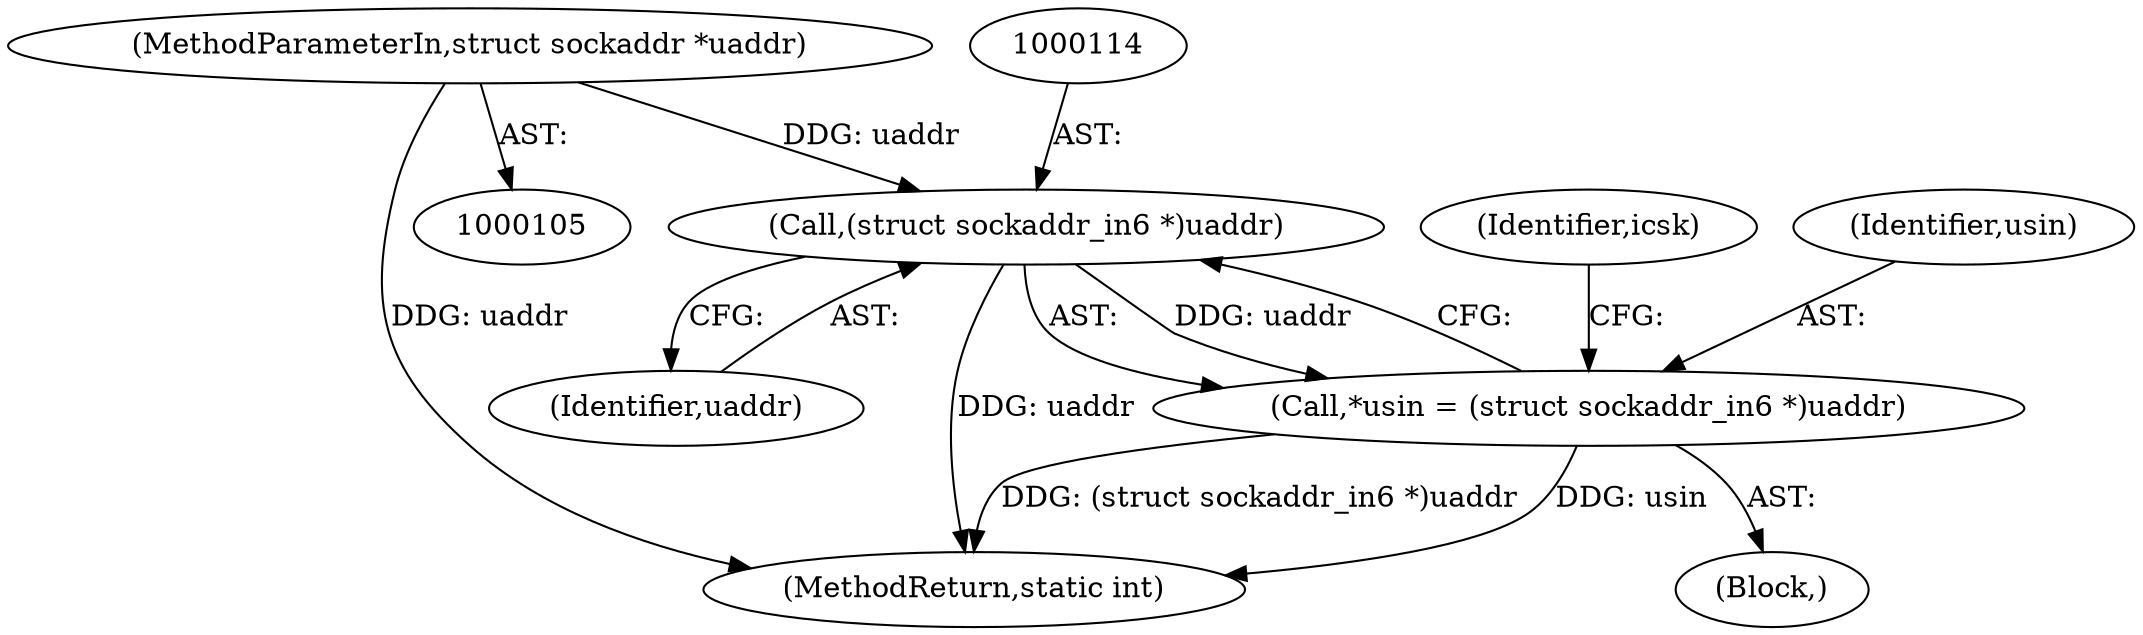 digraph "0_linux_45f6fad84cc305103b28d73482b344d7f5b76f39@pointer" {
"1000107" [label="(MethodParameterIn,struct sockaddr *uaddr)"];
"1000113" [label="(Call,(struct sockaddr_in6 *)uaddr)"];
"1000111" [label="(Call,*usin = (struct sockaddr_in6 *)uaddr)"];
"1000109" [label="(Block,)"];
"1000111" [label="(Call,*usin = (struct sockaddr_in6 *)uaddr)"];
"1000113" [label="(Call,(struct sockaddr_in6 *)uaddr)"];
"1000115" [label="(Identifier,uaddr)"];
"1000118" [label="(Identifier,icsk)"];
"1000112" [label="(Identifier,usin)"];
"1000613" [label="(MethodReturn,static int)"];
"1000107" [label="(MethodParameterIn,struct sockaddr *uaddr)"];
"1000107" -> "1000105"  [label="AST: "];
"1000107" -> "1000613"  [label="DDG: uaddr"];
"1000107" -> "1000113"  [label="DDG: uaddr"];
"1000113" -> "1000111"  [label="AST: "];
"1000113" -> "1000115"  [label="CFG: "];
"1000114" -> "1000113"  [label="AST: "];
"1000115" -> "1000113"  [label="AST: "];
"1000111" -> "1000113"  [label="CFG: "];
"1000113" -> "1000613"  [label="DDG: uaddr"];
"1000113" -> "1000111"  [label="DDG: uaddr"];
"1000111" -> "1000109"  [label="AST: "];
"1000112" -> "1000111"  [label="AST: "];
"1000118" -> "1000111"  [label="CFG: "];
"1000111" -> "1000613"  [label="DDG: usin"];
"1000111" -> "1000613"  [label="DDG: (struct sockaddr_in6 *)uaddr"];
}
